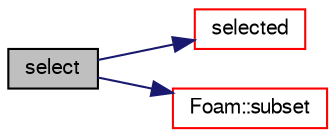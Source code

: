 digraph "select"
{
  bgcolor="transparent";
  edge [fontname="FreeSans",fontsize="10",labelfontname="FreeSans",labelfontsize="10"];
  node [fontname="FreeSans",fontsize="10",shape=record];
  rankdir="LR";
  Node98 [label="select",height=0.2,width=0.4,color="black", fillcolor="grey75", style="filled", fontcolor="black"];
  Node98 -> Node99 [color="midnightblue",fontsize="10",style="solid",fontname="FreeSans"];
  Node99 [label="selected",height=0.2,width=0.4,color="red",URL="$a26358.html#a37efc590fcd13eded7b091989c08e98d",tooltip="Return true if the given instant is within the ranges. "];
  Node98 -> Node102 [color="midnightblue",fontsize="10",style="solid",fontname="FreeSans"];
  Node102 [label="Foam::subset",height=0.2,width=0.4,color="red",URL="$a21124.html#af053f0dfbaeb31c38d85eb32efcd00d1",tooltip="Extract elements of List when select is a certain value. "];
}
